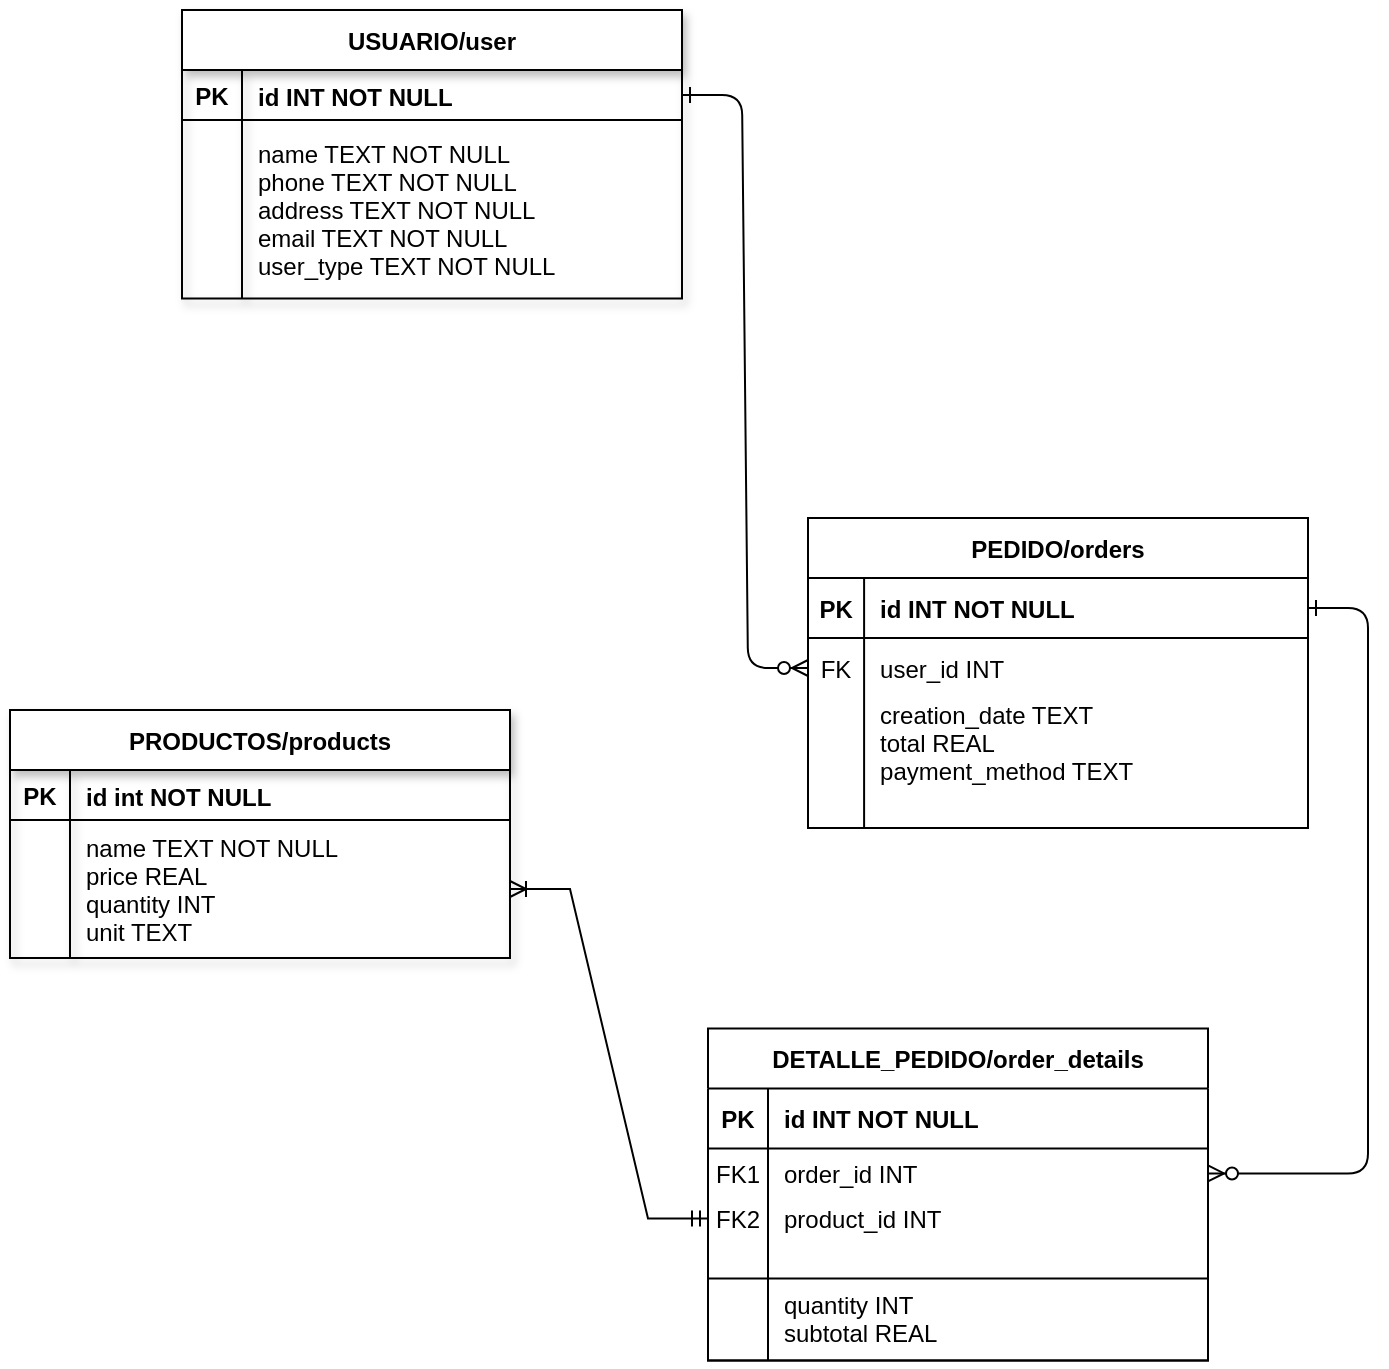 <mxfile version="24.8.4">
  <diagram id="R2lEEEUBdFMjLlhIrx00" name="Page-1">
    <mxGraphModel grid="0" page="1" gridSize="10" guides="1" tooltips="1" connect="1" arrows="1" fold="1" pageScale="1" pageWidth="850" pageHeight="1100" background="none" math="0" shadow="0" extFonts="Permanent Marker^https://fonts.googleapis.com/css?family=Permanent+Marker">
      <root>
        <mxCell id="0" />
        <mxCell id="1" parent="0" />
        <mxCell id="C-vyLk0tnHw3VtMMgP7b-1" value="" style="edgeStyle=entityRelationEdgeStyle;endArrow=ERzeroToMany;startArrow=ERone;endFill=1;startFill=0;" edge="1" parent="1" source="C-vyLk0tnHw3VtMMgP7b-24" target="C-vyLk0tnHw3VtMMgP7b-6">
          <mxGeometry width="100" height="100" relative="1" as="geometry">
            <mxPoint x="340" y="720" as="sourcePoint" />
            <mxPoint x="440" y="620" as="targetPoint" />
          </mxGeometry>
        </mxCell>
        <mxCell id="C-vyLk0tnHw3VtMMgP7b-12" value="" style="edgeStyle=entityRelationEdgeStyle;endArrow=ERzeroToMany;startArrow=ERone;endFill=1;startFill=0;" edge="1" parent="1" source="C-vyLk0tnHw3VtMMgP7b-3" target="C-vyLk0tnHw3VtMMgP7b-17">
          <mxGeometry width="100" height="100" relative="1" as="geometry">
            <mxPoint x="400" y="180" as="sourcePoint" />
            <mxPoint x="460" y="205" as="targetPoint" />
          </mxGeometry>
        </mxCell>
        <mxCell id="C-vyLk0tnHw3VtMMgP7b-23" value="USUARIO/user" style="shape=table;startSize=30;container=1;collapsible=1;childLayout=tableLayout;fixedRows=1;rowLines=0;fontStyle=1;align=center;resizeLast=1;shadow=1;" vertex="1" parent="1">
          <mxGeometry x="149" y="11" width="250" height="144.236" as="geometry" />
        </mxCell>
        <mxCell id="C-vyLk0tnHw3VtMMgP7b-24" value="" style="shape=partialRectangle;collapsible=0;dropTarget=0;pointerEvents=0;fillColor=none;points=[[0,0.5],[1,0.5]];portConstraint=eastwest;top=0;left=0;right=0;bottom=1;" vertex="1" parent="C-vyLk0tnHw3VtMMgP7b-23">
          <mxGeometry y="30" width="250" height="25" as="geometry" />
        </mxCell>
        <mxCell id="C-vyLk0tnHw3VtMMgP7b-25" value="PK" style="shape=partialRectangle;overflow=hidden;connectable=0;fillColor=none;top=0;left=0;bottom=0;right=0;fontStyle=1;" vertex="1" parent="C-vyLk0tnHw3VtMMgP7b-24">
          <mxGeometry width="30" height="25" as="geometry">
            <mxRectangle width="30" height="25" as="alternateBounds" />
          </mxGeometry>
        </mxCell>
        <mxCell id="C-vyLk0tnHw3VtMMgP7b-26" value="id INT NOT NULL&#xa;  &#xa;" style="shape=partialRectangle;overflow=hidden;connectable=0;fillColor=none;top=0;left=0;bottom=0;right=0;align=left;spacingLeft=6;fontStyle=1;verticalAlign=top;" vertex="1" parent="C-vyLk0tnHw3VtMMgP7b-24">
          <mxGeometry x="30" width="220" height="25" as="geometry">
            <mxRectangle width="220" height="25" as="alternateBounds" />
          </mxGeometry>
        </mxCell>
        <mxCell id="C-vyLk0tnHw3VtMMgP7b-27" value="" style="shape=partialRectangle;collapsible=0;dropTarget=0;pointerEvents=0;fillColor=none;points=[[0,0.5],[1,0.5]];portConstraint=eastwest;top=0;left=0;right=0;bottom=0;" vertex="1" parent="C-vyLk0tnHw3VtMMgP7b-23">
          <mxGeometry y="55" width="250" height="89" as="geometry" />
        </mxCell>
        <mxCell id="C-vyLk0tnHw3VtMMgP7b-28" value="" style="shape=partialRectangle;overflow=hidden;connectable=0;fillColor=none;top=0;left=0;bottom=0;right=0;" vertex="1" parent="C-vyLk0tnHw3VtMMgP7b-27">
          <mxGeometry width="30" height="89" as="geometry">
            <mxRectangle width="30" height="89" as="alternateBounds" />
          </mxGeometry>
        </mxCell>
        <mxCell id="C-vyLk0tnHw3VtMMgP7b-29" value="name TEXT NOT NULL&#xa;phone TEXT NOT NULL&#xa;address TEXT NOT NULL&#xa;email TEXT NOT NULL&#xa;user_type TEXT NOT NULL" style="shape=partialRectangle;overflow=hidden;connectable=0;fillColor=none;top=0;left=0;bottom=0;right=0;align=left;spacingLeft=6;" vertex="1" parent="C-vyLk0tnHw3VtMMgP7b-27">
          <mxGeometry x="30" width="220" height="89" as="geometry">
            <mxRectangle width="220" height="89" as="alternateBounds" />
          </mxGeometry>
        </mxCell>
        <mxCell id="fdR8Qv340NAzJXWsLYBm-33" value="" style="group" connectable="0" vertex="1" parent="1">
          <mxGeometry x="462" y="265" width="250" height="137" as="geometry" />
        </mxCell>
        <mxCell id="C-vyLk0tnHw3VtMMgP7b-2" value="PEDIDO/orders" style="shape=table;startSize=30;container=1;collapsible=1;childLayout=tableLayout;fixedRows=1;rowLines=0;fontStyle=1;align=center;resizeLast=1;shadow=0;" vertex="1" parent="fdR8Qv340NAzJXWsLYBm-33">
          <mxGeometry width="250" height="155" as="geometry" />
        </mxCell>
        <mxCell id="C-vyLk0tnHw3VtMMgP7b-3" value="" style="shape=partialRectangle;collapsible=0;dropTarget=0;pointerEvents=0;fillColor=none;points=[[0,0.5],[1,0.5]];portConstraint=eastwest;top=0;left=0;right=0;bottom=1;fontStyle=0;shadow=0;" vertex="1" parent="C-vyLk0tnHw3VtMMgP7b-2">
          <mxGeometry y="30" width="250" height="30" as="geometry" />
        </mxCell>
        <mxCell id="C-vyLk0tnHw3VtMMgP7b-4" value="PK" style="shape=partialRectangle;overflow=hidden;connectable=0;fillColor=none;top=0;left=0;bottom=0;right=0;fontStyle=1;shadow=0;" vertex="1" parent="C-vyLk0tnHw3VtMMgP7b-3">
          <mxGeometry width="28.048" height="30" as="geometry">
            <mxRectangle width="28.048" height="30" as="alternateBounds" />
          </mxGeometry>
        </mxCell>
        <mxCell id="C-vyLk0tnHw3VtMMgP7b-5" value="id INT NOT NULL " style="shape=partialRectangle;overflow=hidden;connectable=0;fillColor=none;top=0;left=0;bottom=0;right=0;align=left;spacingLeft=6;fontStyle=1;shadow=0;" vertex="1" parent="C-vyLk0tnHw3VtMMgP7b-3">
          <mxGeometry x="28.048" width="221.952" height="30" as="geometry">
            <mxRectangle width="221.952" height="30" as="alternateBounds" />
          </mxGeometry>
        </mxCell>
        <mxCell id="C-vyLk0tnHw3VtMMgP7b-6" value="" style="shape=partialRectangle;collapsible=0;dropTarget=0;pointerEvents=0;fillColor=none;points=[[0,0.5],[1,0.5]];portConstraint=eastwest;top=0;left=0;right=0;bottom=0;fontStyle=0;shadow=0;" vertex="1" parent="C-vyLk0tnHw3VtMMgP7b-2">
          <mxGeometry y="60" width="250" height="30" as="geometry" />
        </mxCell>
        <mxCell id="C-vyLk0tnHw3VtMMgP7b-7" value="FK" style="shape=partialRectangle;overflow=hidden;connectable=0;fillColor=none;top=0;left=0;bottom=0;right=0;fontStyle=0;shadow=0;" vertex="1" parent="C-vyLk0tnHw3VtMMgP7b-6">
          <mxGeometry width="28.048" height="30" as="geometry">
            <mxRectangle width="28.048" height="30" as="alternateBounds" />
          </mxGeometry>
        </mxCell>
        <mxCell id="C-vyLk0tnHw3VtMMgP7b-8" value="user_id INT" style="shape=partialRectangle;overflow=hidden;connectable=0;fillColor=none;top=0;left=0;bottom=0;right=0;align=left;spacingLeft=6;fontStyle=0;strokeColor=#999999;shadow=0;" vertex="1" parent="C-vyLk0tnHw3VtMMgP7b-6">
          <mxGeometry x="28.048" width="221.952" height="30" as="geometry">
            <mxRectangle width="221.952" height="30" as="alternateBounds" />
          </mxGeometry>
        </mxCell>
        <mxCell id="C-vyLk0tnHw3VtMMgP7b-9" value="" style="shape=partialRectangle;collapsible=0;dropTarget=0;pointerEvents=0;fillColor=none;points=[[0,0.5],[1,0.5]];portConstraint=eastwest;top=0;left=0;right=0;bottom=0;fontStyle=0;shadow=0;" vertex="1" parent="C-vyLk0tnHw3VtMMgP7b-2">
          <mxGeometry y="90" width="250" height="45" as="geometry" />
        </mxCell>
        <mxCell id="C-vyLk0tnHw3VtMMgP7b-10" value="" style="shape=partialRectangle;overflow=hidden;connectable=0;fillColor=none;top=0;left=0;bottom=0;right=0;fontStyle=0;shadow=0;" vertex="1" parent="C-vyLk0tnHw3VtMMgP7b-9">
          <mxGeometry width="28.048" height="45" as="geometry">
            <mxRectangle width="28.048" height="45" as="alternateBounds" />
          </mxGeometry>
        </mxCell>
        <mxCell id="C-vyLk0tnHw3VtMMgP7b-11" value="creation_date TEXT&#xa;total REAL&#xa;payment_method TEXT&#xa;" style="shape=partialRectangle;overflow=hidden;connectable=0;fillColor=none;top=0;left=0;bottom=0;right=0;align=left;spacingLeft=6;fontStyle=0;shadow=0;" vertex="1" parent="C-vyLk0tnHw3VtMMgP7b-9">
          <mxGeometry x="28.048" width="221.952" height="45" as="geometry">
            <mxRectangle width="221.952" height="45" as="alternateBounds" />
          </mxGeometry>
        </mxCell>
        <mxCell id="fdR8Qv340NAzJXWsLYBm-26" style="shape=partialRectangle;collapsible=0;dropTarget=0;pointerEvents=0;fillColor=none;points=[[0,0.5],[1,0.5]];portConstraint=eastwest;top=0;left=0;right=0;bottom=0;fontStyle=0;shadow=0;" vertex="1" parent="C-vyLk0tnHw3VtMMgP7b-2">
          <mxGeometry y="135" width="250" height="20" as="geometry" />
        </mxCell>
        <mxCell id="fdR8Qv340NAzJXWsLYBm-27" style="shape=partialRectangle;overflow=hidden;connectable=0;fillColor=none;top=0;left=0;bottom=0;right=0;fontStyle=0;shadow=0;" vertex="1" parent="fdR8Qv340NAzJXWsLYBm-26">
          <mxGeometry width="28.048" height="20" as="geometry">
            <mxRectangle width="28.048" height="20" as="alternateBounds" />
          </mxGeometry>
        </mxCell>
        <mxCell id="fdR8Qv340NAzJXWsLYBm-28" value="" style="shape=partialRectangle;overflow=hidden;connectable=0;top=0;left=0;bottom=0;right=0;align=left;spacingLeft=6;fontStyle=0;shadow=0;gradientColor=none;strokeWidth=1;perimeterSpacing=2;fillColor=none;strokeColor=default;verticalAlign=middle;fontFamily=Helvetica;fontSize=12;fontColor=default;" vertex="1" parent="fdR8Qv340NAzJXWsLYBm-26">
          <mxGeometry x="28.048" width="221.952" height="20" as="geometry">
            <mxRectangle width="221.952" height="20" as="alternateBounds" />
          </mxGeometry>
        </mxCell>
        <mxCell id="C-vyLk0tnHw3VtMMgP7b-13" value="DETALLE_PEDIDO/order_details" style="shape=table;startSize=30;container=1;collapsible=1;childLayout=tableLayout;fixedRows=1;rowLines=0;fontStyle=1;align=center;resizeLast=1;" vertex="1" parent="1">
          <mxGeometry x="412" y="520.24" width="250" height="166" as="geometry" />
        </mxCell>
        <mxCell id="C-vyLk0tnHw3VtMMgP7b-14" value="" style="shape=partialRectangle;collapsible=0;dropTarget=0;pointerEvents=0;fillColor=none;points=[[0,0.5],[1,0.5]];portConstraint=eastwest;top=0;left=0;right=0;bottom=1;fontStyle=0" vertex="1" parent="C-vyLk0tnHw3VtMMgP7b-13">
          <mxGeometry y="30" width="250" height="30" as="geometry" />
        </mxCell>
        <mxCell id="C-vyLk0tnHw3VtMMgP7b-15" value="PK" style="shape=partialRectangle;overflow=hidden;connectable=0;fillColor=none;top=0;left=0;bottom=0;right=0;fontStyle=1;" vertex="1" parent="C-vyLk0tnHw3VtMMgP7b-14">
          <mxGeometry width="30" height="30" as="geometry">
            <mxRectangle width="30" height="30" as="alternateBounds" />
          </mxGeometry>
        </mxCell>
        <mxCell id="C-vyLk0tnHw3VtMMgP7b-16" value="id INT NOT NULL " style="shape=partialRectangle;overflow=hidden;connectable=0;fillColor=none;top=0;left=0;bottom=0;right=0;align=left;spacingLeft=6;fontStyle=1;" vertex="1" parent="C-vyLk0tnHw3VtMMgP7b-14">
          <mxGeometry x="30" width="220" height="30" as="geometry">
            <mxRectangle width="220" height="30" as="alternateBounds" />
          </mxGeometry>
        </mxCell>
        <mxCell id="C-vyLk0tnHw3VtMMgP7b-17" value="" style="shape=partialRectangle;collapsible=0;dropTarget=0;pointerEvents=0;fillColor=none;points=[[0,0.5],[1,0.5]];portConstraint=eastwest;top=0;left=0;right=0;bottom=0;fontStyle=0" vertex="1" parent="C-vyLk0tnHw3VtMMgP7b-13">
          <mxGeometry y="60" width="250" height="25" as="geometry" />
        </mxCell>
        <mxCell id="C-vyLk0tnHw3VtMMgP7b-18" value="FK1" style="shape=partialRectangle;overflow=hidden;connectable=0;fillColor=none;top=0;left=0;bottom=0;right=0;fontStyle=0" vertex="1" parent="C-vyLk0tnHw3VtMMgP7b-17">
          <mxGeometry width="30" height="25" as="geometry">
            <mxRectangle width="30" height="25" as="alternateBounds" />
          </mxGeometry>
        </mxCell>
        <mxCell id="C-vyLk0tnHw3VtMMgP7b-19" value="order_id INT" style="shape=partialRectangle;overflow=hidden;connectable=0;fillColor=none;top=0;left=0;bottom=0;right=0;align=left;spacingLeft=6;fontStyle=0" vertex="1" parent="C-vyLk0tnHw3VtMMgP7b-17">
          <mxGeometry x="30" width="220" height="25" as="geometry">
            <mxRectangle width="220" height="25" as="alternateBounds" />
          </mxGeometry>
        </mxCell>
        <mxCell id="C-vyLk0tnHw3VtMMgP7b-20" value="" style="shape=partialRectangle;collapsible=0;dropTarget=0;pointerEvents=0;fillColor=none;points=[[0,0.5],[1,0.5]];portConstraint=eastwest;top=0;left=0;right=0;bottom=0;fontStyle=0" vertex="1" parent="C-vyLk0tnHw3VtMMgP7b-13">
          <mxGeometry y="85" width="250" height="20" as="geometry" />
        </mxCell>
        <mxCell id="C-vyLk0tnHw3VtMMgP7b-21" value="FK2" style="shape=partialRectangle;overflow=hidden;connectable=0;fillColor=none;top=0;left=0;bottom=0;right=0;fontStyle=0" vertex="1" parent="C-vyLk0tnHw3VtMMgP7b-20">
          <mxGeometry width="30" height="20" as="geometry">
            <mxRectangle width="30" height="20" as="alternateBounds" />
          </mxGeometry>
        </mxCell>
        <mxCell id="C-vyLk0tnHw3VtMMgP7b-22" value="product_id INT" style="shape=partialRectangle;overflow=hidden;connectable=0;fillColor=none;top=0;left=0;bottom=0;right=0;align=left;spacingLeft=6;fontStyle=0" vertex="1" parent="C-vyLk0tnHw3VtMMgP7b-20">
          <mxGeometry x="30" width="220" height="20" as="geometry">
            <mxRectangle width="220" height="20" as="alternateBounds" />
          </mxGeometry>
        </mxCell>
        <mxCell id="fdR8Qv340NAzJXWsLYBm-41" value="" style="shape=partialRectangle;collapsible=0;dropTarget=0;pointerEvents=0;fillColor=none;points=[[0,0.5],[1,0.5]];portConstraint=eastwest;top=0;left=0;right=0;bottom=1;fontStyle=0" vertex="1" parent="C-vyLk0tnHw3VtMMgP7b-13">
          <mxGeometry y="105" width="250" height="20" as="geometry" />
        </mxCell>
        <mxCell id="fdR8Qv340NAzJXWsLYBm-42" value="" style="shape=partialRectangle;overflow=hidden;connectable=0;fillColor=none;top=0;left=0;bottom=0;right=0;fontStyle=1;" vertex="1" parent="fdR8Qv340NAzJXWsLYBm-41">
          <mxGeometry width="30" height="20" as="geometry">
            <mxRectangle width="30" height="20" as="alternateBounds" />
          </mxGeometry>
        </mxCell>
        <mxCell id="fdR8Qv340NAzJXWsLYBm-43" value="" style="shape=partialRectangle;overflow=hidden;connectable=0;fillColor=none;top=0;left=0;bottom=0;right=0;align=left;spacingLeft=6;fontStyle=1;" vertex="1" parent="fdR8Qv340NAzJXWsLYBm-41">
          <mxGeometry x="30" width="220" height="20" as="geometry">
            <mxRectangle width="220" height="20" as="alternateBounds" />
          </mxGeometry>
        </mxCell>
        <mxCell id="fdR8Qv340NAzJXWsLYBm-47" value="" style="shape=partialRectangle;collapsible=0;dropTarget=0;pointerEvents=0;fillColor=none;points=[[0,0.5],[1,0.5]];portConstraint=eastwest;top=0;left=0;right=0;bottom=1;fontStyle=0;verticalAlign=middle;" vertex="1" parent="C-vyLk0tnHw3VtMMgP7b-13">
          <mxGeometry y="125" width="250" height="41" as="geometry" />
        </mxCell>
        <mxCell id="fdR8Qv340NAzJXWsLYBm-48" value="" style="shape=partialRectangle;overflow=hidden;connectable=0;fillColor=none;top=0;left=0;bottom=0;right=0;fontStyle=1;" vertex="1" parent="fdR8Qv340NAzJXWsLYBm-47">
          <mxGeometry width="30" height="41" as="geometry">
            <mxRectangle width="30" height="41" as="alternateBounds" />
          </mxGeometry>
        </mxCell>
        <mxCell id="fdR8Qv340NAzJXWsLYBm-49" value="quantity INT&#xa;subtotal REAL&#xa;" style="shape=partialRectangle;overflow=hidden;connectable=0;fillColor=none;top=0;left=0;bottom=0;right=0;align=left;spacingLeft=6;fontStyle=0;strokeColor=default;verticalAlign=top;fontFamily=Helvetica;fontSize=12;fontColor=default;" vertex="1" parent="fdR8Qv340NAzJXWsLYBm-47">
          <mxGeometry x="30" width="220" height="41" as="geometry">
            <mxRectangle width="220" height="41" as="alternateBounds" />
          </mxGeometry>
        </mxCell>
        <mxCell id="fdR8Qv340NAzJXWsLYBm-50" value="PRODUCTOS/products" style="shape=table;startSize=30;container=1;collapsible=1;childLayout=tableLayout;fixedRows=1;rowLines=0;fontStyle=1;align=center;resizeLast=1;shadow=1;" vertex="1" parent="1">
          <mxGeometry x="63" y="361" width="250" height="124.004" as="geometry" />
        </mxCell>
        <mxCell id="fdR8Qv340NAzJXWsLYBm-51" value="" style="shape=partialRectangle;collapsible=0;dropTarget=0;pointerEvents=0;fillColor=none;points=[[0,0.5],[1,0.5]];portConstraint=eastwest;top=0;left=0;right=0;bottom=1;" vertex="1" parent="fdR8Qv340NAzJXWsLYBm-50">
          <mxGeometry y="30" width="250" height="25" as="geometry" />
        </mxCell>
        <mxCell id="fdR8Qv340NAzJXWsLYBm-52" value="PK" style="shape=partialRectangle;overflow=hidden;connectable=0;fillColor=none;top=0;left=0;bottom=0;right=0;fontStyle=1;" vertex="1" parent="fdR8Qv340NAzJXWsLYBm-51">
          <mxGeometry width="30" height="25" as="geometry">
            <mxRectangle width="30" height="25" as="alternateBounds" />
          </mxGeometry>
        </mxCell>
        <mxCell id="fdR8Qv340NAzJXWsLYBm-53" value="id int NOT NULL&#xa;  &#xa;" style="shape=partialRectangle;overflow=hidden;connectable=0;fillColor=none;top=0;left=0;bottom=0;right=0;align=left;spacingLeft=6;fontStyle=1;verticalAlign=top;" vertex="1" parent="fdR8Qv340NAzJXWsLYBm-51">
          <mxGeometry x="30" width="220" height="25" as="geometry">
            <mxRectangle width="220" height="25" as="alternateBounds" />
          </mxGeometry>
        </mxCell>
        <mxCell id="fdR8Qv340NAzJXWsLYBm-54" value="" style="shape=partialRectangle;collapsible=0;dropTarget=0;pointerEvents=0;fillColor=none;points=[[0,0.5],[1,0.5]];portConstraint=eastwest;top=0;left=0;right=0;bottom=0;" vertex="1" parent="fdR8Qv340NAzJXWsLYBm-50">
          <mxGeometry y="55" width="250" height="69" as="geometry" />
        </mxCell>
        <mxCell id="fdR8Qv340NAzJXWsLYBm-55" value="" style="shape=partialRectangle;overflow=hidden;connectable=0;fillColor=none;top=0;left=0;bottom=0;right=0;" vertex="1" parent="fdR8Qv340NAzJXWsLYBm-54">
          <mxGeometry width="30" height="69" as="geometry">
            <mxRectangle width="30" height="69" as="alternateBounds" />
          </mxGeometry>
        </mxCell>
        <mxCell id="fdR8Qv340NAzJXWsLYBm-56" value="name TEXT NOT NULL&#xa;price REAL&#xa;quantity INT&#xa;unit TEXT" style="shape=partialRectangle;overflow=hidden;connectable=0;fillColor=none;top=0;left=0;bottom=0;right=0;align=left;spacingLeft=6;" vertex="1" parent="fdR8Qv340NAzJXWsLYBm-54">
          <mxGeometry x="30" width="220" height="69" as="geometry">
            <mxRectangle width="220" height="69" as="alternateBounds" />
          </mxGeometry>
        </mxCell>
        <mxCell id="fdR8Qv340NAzJXWsLYBm-66" value="" style="edgeStyle=entityRelationEdgeStyle;fontSize=12;html=1;endArrow=ERoneToMany;startArrow=ERmandOne;rounded=0;exitX=0;exitY=0.5;exitDx=0;exitDy=0;" edge="1" parent="1" source="C-vyLk0tnHw3VtMMgP7b-20" target="fdR8Qv340NAzJXWsLYBm-54">
          <mxGeometry width="100" height="100" relative="1" as="geometry">
            <mxPoint x="254" y="650" as="sourcePoint" />
            <mxPoint x="386" y="655" as="targetPoint" />
            <Array as="points">
              <mxPoint x="379" y="755" />
            </Array>
          </mxGeometry>
        </mxCell>
      </root>
    </mxGraphModel>
  </diagram>
</mxfile>
